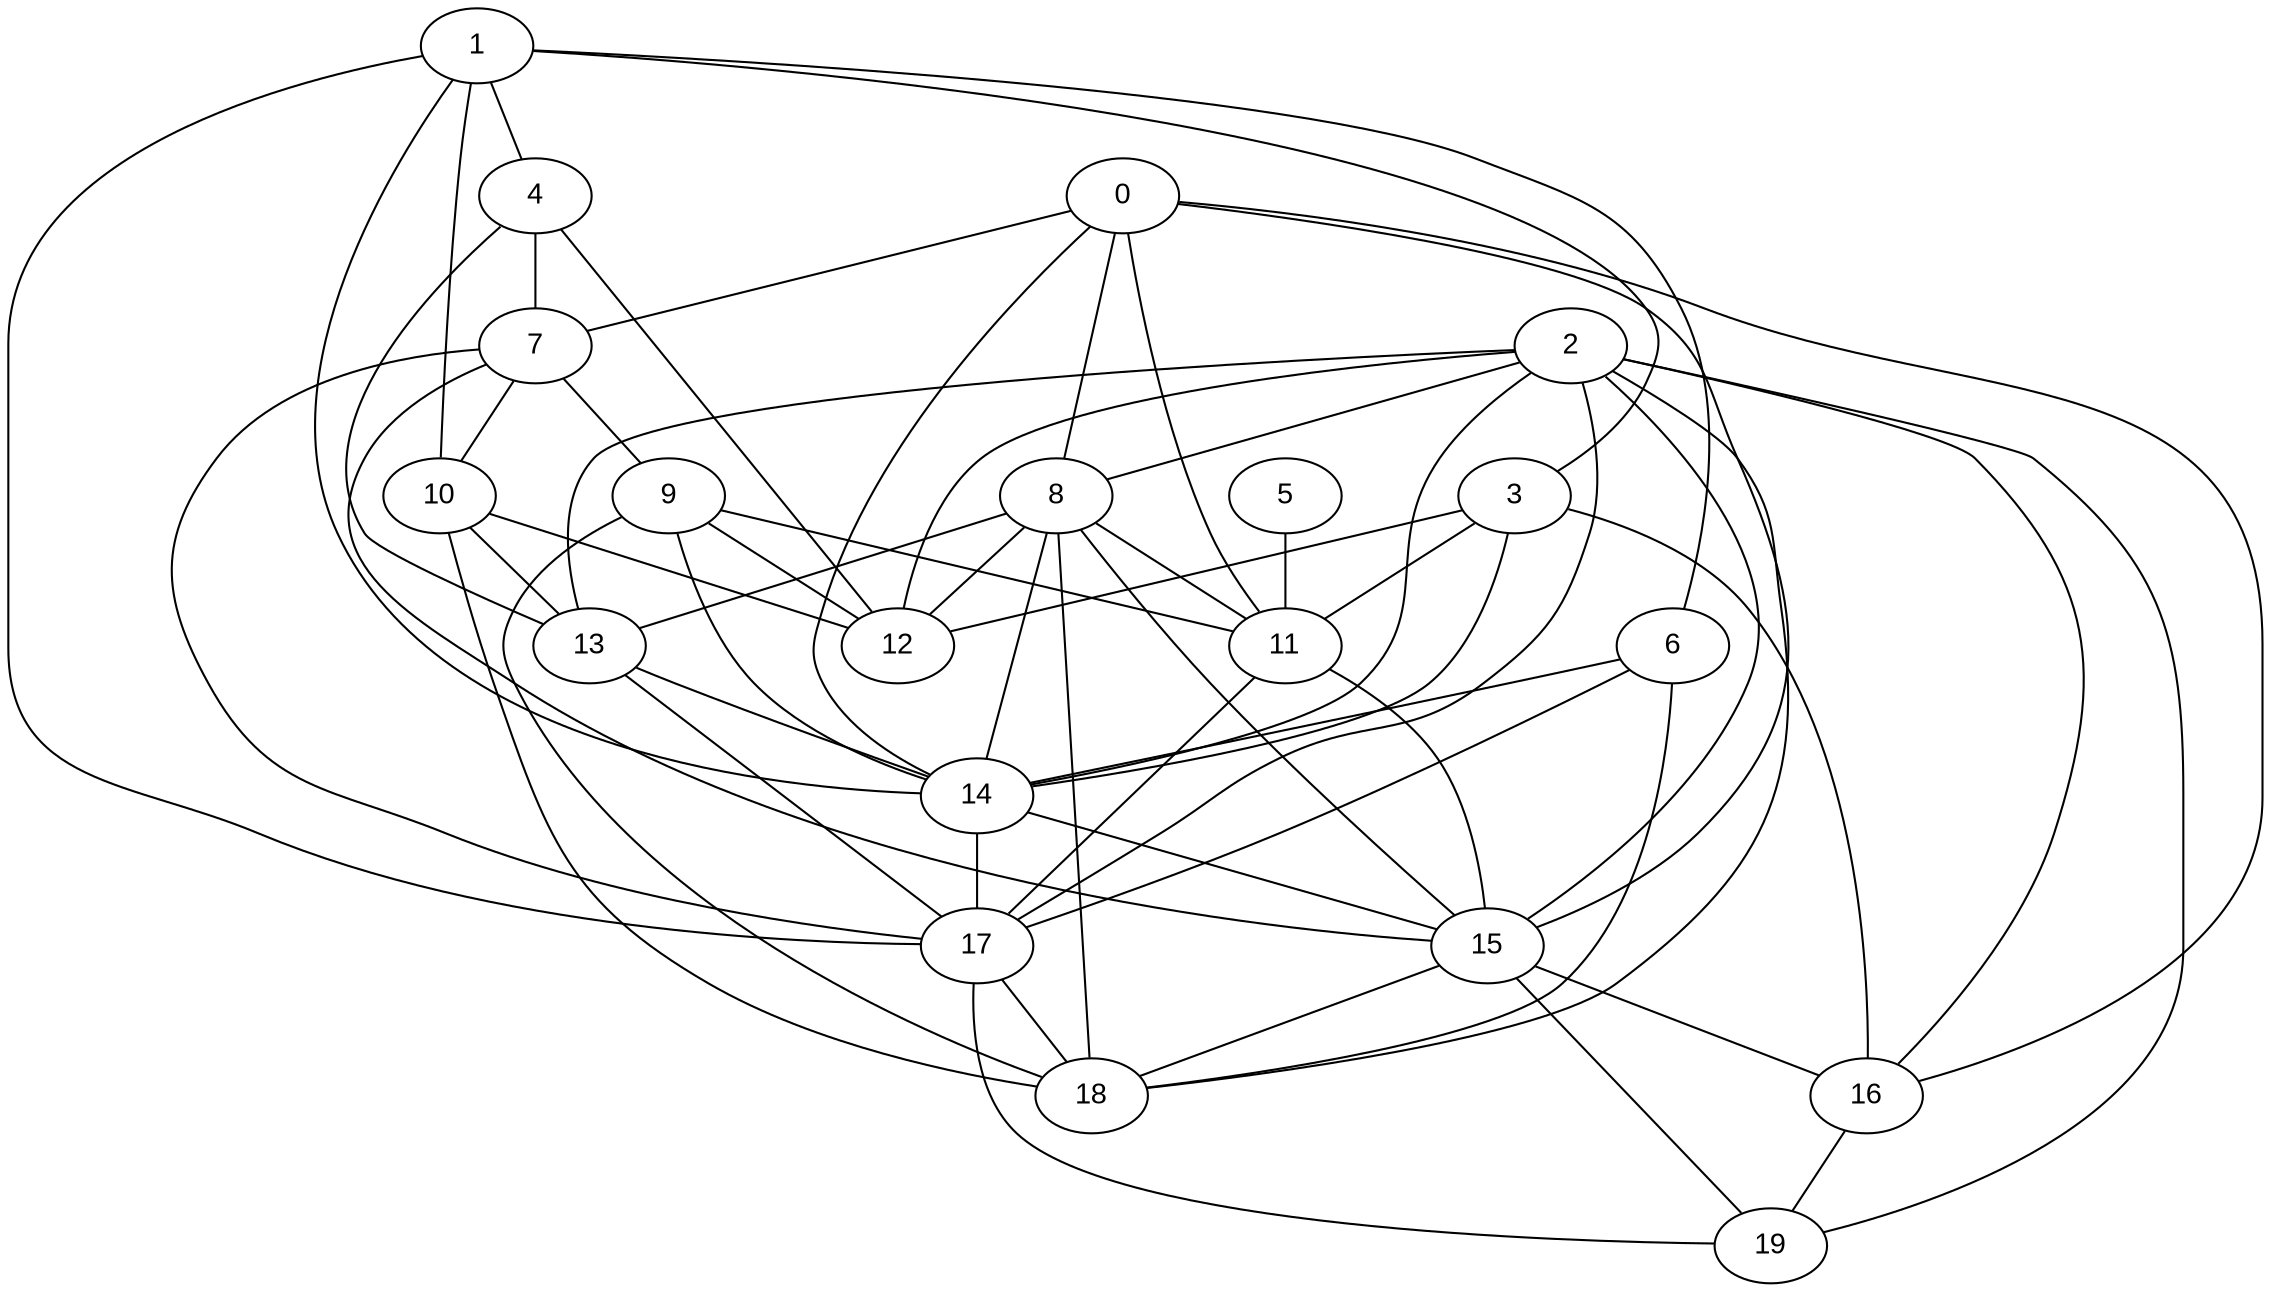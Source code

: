 graph InitialGraph {
  node [style=filled, fillcolor=white, fontname="Arial"];
  0;
  1;
  2;
  3;
  4;
  5;
  6;
  7;
  8;
  9;
  10;
  11;
  12;
  13;
  14;
  15;
  16;
  17;
  18;
  19;
  0 -- 7;
  0 -- 8;
  0 -- 11;
  0 -- 14;
  0 -- 15;
  0 -- 16;
  1 -- 3;
  1 -- 4;
  1 -- 6;
  1 -- 10;
  1 -- 14;
  1 -- 17;
  2 -- 8;
  2 -- 12;
  2 -- 13;
  2 -- 14;
  2 -- 15;
  2 -- 16;
  2 -- 17;
  2 -- 18;
  2 -- 19;
  3 -- 11;
  3 -- 12;
  3 -- 14;
  3 -- 16;
  4 -- 7;
  4 -- 12;
  4 -- 13;
  5 -- 11;
  6 -- 14;
  6 -- 17;
  6 -- 18;
  7 -- 9;
  7 -- 10;
  7 -- 15;
  7 -- 17;
  8 -- 11;
  8 -- 12;
  8 -- 13;
  8 -- 14;
  8 -- 15;
  8 -- 18;
  9 -- 11;
  9 -- 12;
  9 -- 14;
  9 -- 18;
  10 -- 12;
  10 -- 13;
  10 -- 18;
  11 -- 15;
  11 -- 17;
  13 -- 14;
  13 -- 17;
  14 -- 15;
  14 -- 17;
  15 -- 16;
  15 -- 18;
  15 -- 19;
  16 -- 19;
  17 -- 18;
  17 -- 19;
}
